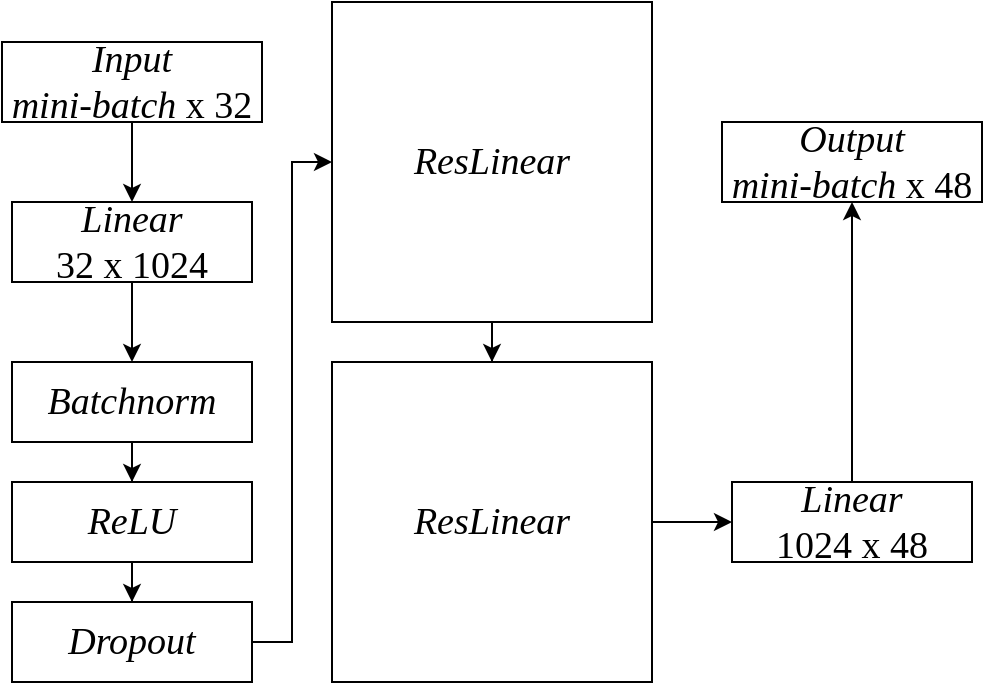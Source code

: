 <mxfile version="13.1.13" type="device"><diagram id="IBP0EVDb4f2NCACD5N0_" name="Page-1"><mxGraphModel dx="2272" dy="755" grid="1" gridSize="10" guides="1" tooltips="1" connect="1" arrows="1" fold="1" page="1" pageScale="1" pageWidth="850" pageHeight="1100" math="0" shadow="0"><root><mxCell id="0"/><mxCell id="1" parent="0"/><mxCell id="8F692C6Vjz9ewKp9xfPp-16" style="edgeStyle=orthogonalEdgeStyle;rounded=0;orthogonalLoop=1;jettySize=auto;html=1;" edge="1" parent="1" source="YxFwVz8ueTqay_yuLdUD-2" target="8F692C6Vjz9ewKp9xfPp-5"><mxGeometry relative="1" as="geometry"/></mxCell><mxCell id="YxFwVz8ueTqay_yuLdUD-2" value="ResLinear" style="whiteSpace=wrap;html=1;aspect=fixed;fontFamily=Times New Roman;fontSize=19;fontStyle=2" parent="1" vertex="1"><mxGeometry x="20" width="160" height="160" as="geometry"/></mxCell><mxCell id="8F692C6Vjz9ewKp9xfPp-14" style="edgeStyle=orthogonalEdgeStyle;rounded=0;orthogonalLoop=1;jettySize=auto;html=1;" edge="1" parent="1" source="YxFwVz8ueTqay_yuLdUD-29" target="8F692C6Vjz9ewKp9xfPp-1"><mxGeometry relative="1" as="geometry"/></mxCell><mxCell id="YxFwVz8ueTqay_yuLdUD-29" value="&lt;div&gt;&lt;i&gt;Input&lt;/i&gt;&lt;/div&gt;&lt;div&gt;&lt;i&gt;mini-batch&lt;/i&gt; x 32&lt;br&gt;&lt;/div&gt;" style="rounded=0;whiteSpace=wrap;html=1;fontFamily=Times New Roman;fontSize=19;fontStyle=0" parent="1" vertex="1"><mxGeometry x="-145" y="20" width="130" height="40" as="geometry"/></mxCell><mxCell id="8F692C6Vjz9ewKp9xfPp-15" style="edgeStyle=orthogonalEdgeStyle;rounded=0;orthogonalLoop=1;jettySize=auto;html=1;" edge="1" parent="1" source="8F692C6Vjz9ewKp9xfPp-1" target="8F692C6Vjz9ewKp9xfPp-2"><mxGeometry relative="1" as="geometry"/></mxCell><mxCell id="8F692C6Vjz9ewKp9xfPp-1" value="&lt;div&gt;&lt;i&gt;Linear&lt;/i&gt;&lt;/div&gt;&lt;div&gt;32 x 1024&lt;br&gt;&lt;/div&gt;" style="rounded=0;whiteSpace=wrap;html=1;fontFamily=Times New Roman;fontSize=19;fontStyle=0" vertex="1" parent="1"><mxGeometry x="-140" y="100" width="120" height="40" as="geometry"/></mxCell><mxCell id="8F692C6Vjz9ewKp9xfPp-11" style="edgeStyle=orthogonalEdgeStyle;rounded=0;orthogonalLoop=1;jettySize=auto;html=1;entryX=0.5;entryY=0;entryDx=0;entryDy=0;" edge="1" parent="1" source="8F692C6Vjz9ewKp9xfPp-2" target="8F692C6Vjz9ewKp9xfPp-3"><mxGeometry relative="1" as="geometry"/></mxCell><mxCell id="8F692C6Vjz9ewKp9xfPp-2" value="Batchnorm" style="rounded=0;whiteSpace=wrap;html=1;fontFamily=Times New Roman;fontSize=19;fontStyle=2" vertex="1" parent="1"><mxGeometry x="-140" y="180" width="120" height="40" as="geometry"/></mxCell><mxCell id="8F692C6Vjz9ewKp9xfPp-12" style="edgeStyle=orthogonalEdgeStyle;rounded=0;orthogonalLoop=1;jettySize=auto;html=1;" edge="1" parent="1" source="8F692C6Vjz9ewKp9xfPp-3" target="8F692C6Vjz9ewKp9xfPp-4"><mxGeometry relative="1" as="geometry"/></mxCell><mxCell id="8F692C6Vjz9ewKp9xfPp-3" value="ReLU" style="rounded=0;whiteSpace=wrap;html=1;fontFamily=Times New Roman;fontSize=19;fontStyle=2" vertex="1" parent="1"><mxGeometry x="-140" y="240" width="120" height="40" as="geometry"/></mxCell><mxCell id="8F692C6Vjz9ewKp9xfPp-13" style="edgeStyle=orthogonalEdgeStyle;rounded=0;orthogonalLoop=1;jettySize=auto;html=1;entryX=0;entryY=0.5;entryDx=0;entryDy=0;" edge="1" parent="1" source="8F692C6Vjz9ewKp9xfPp-4" target="YxFwVz8ueTqay_yuLdUD-2"><mxGeometry relative="1" as="geometry"/></mxCell><mxCell id="8F692C6Vjz9ewKp9xfPp-4" value="Dropout" style="rounded=0;whiteSpace=wrap;html=1;fontFamily=Times New Roman;fontSize=19;fontStyle=2" vertex="1" parent="1"><mxGeometry x="-140" y="300" width="120" height="40" as="geometry"/></mxCell><mxCell id="8F692C6Vjz9ewKp9xfPp-19" style="edgeStyle=orthogonalEdgeStyle;rounded=0;orthogonalLoop=1;jettySize=auto;html=1;entryX=0;entryY=0.5;entryDx=0;entryDy=0;" edge="1" parent="1" source="8F692C6Vjz9ewKp9xfPp-5" target="8F692C6Vjz9ewKp9xfPp-18"><mxGeometry relative="1" as="geometry"/></mxCell><mxCell id="8F692C6Vjz9ewKp9xfPp-5" value="ResLinear" style="whiteSpace=wrap;html=1;aspect=fixed;fontFamily=Times New Roman;fontSize=19;fontStyle=2" vertex="1" parent="1"><mxGeometry x="20" y="180" width="160" height="160" as="geometry"/></mxCell><mxCell id="8F692C6Vjz9ewKp9xfPp-17" value="&lt;div&gt;&lt;i&gt;Output&lt;/i&gt;&lt;/div&gt;&lt;div&gt;&lt;i&gt;mini-batch &lt;/i&gt;x 48&lt;br&gt;&lt;/div&gt;" style="rounded=0;whiteSpace=wrap;html=1;fontFamily=Times New Roman;fontSize=19;fontStyle=0" vertex="1" parent="1"><mxGeometry x="215" y="60" width="130" height="40" as="geometry"/></mxCell><mxCell id="8F692C6Vjz9ewKp9xfPp-20" style="edgeStyle=orthogonalEdgeStyle;rounded=0;orthogonalLoop=1;jettySize=auto;html=1;entryX=0.5;entryY=1;entryDx=0;entryDy=0;" edge="1" parent="1" source="8F692C6Vjz9ewKp9xfPp-18" target="8F692C6Vjz9ewKp9xfPp-17"><mxGeometry relative="1" as="geometry"/></mxCell><mxCell id="8F692C6Vjz9ewKp9xfPp-18" value="&lt;div&gt;&lt;i&gt;Linear&lt;/i&gt;&lt;/div&gt;&lt;div&gt;1024 x 48&lt;br&gt;&lt;/div&gt;" style="rounded=0;whiteSpace=wrap;html=1;fontFamily=Times New Roman;fontSize=19;fontStyle=0" vertex="1" parent="1"><mxGeometry x="220" y="240" width="120" height="40" as="geometry"/></mxCell></root></mxGraphModel></diagram></mxfile>